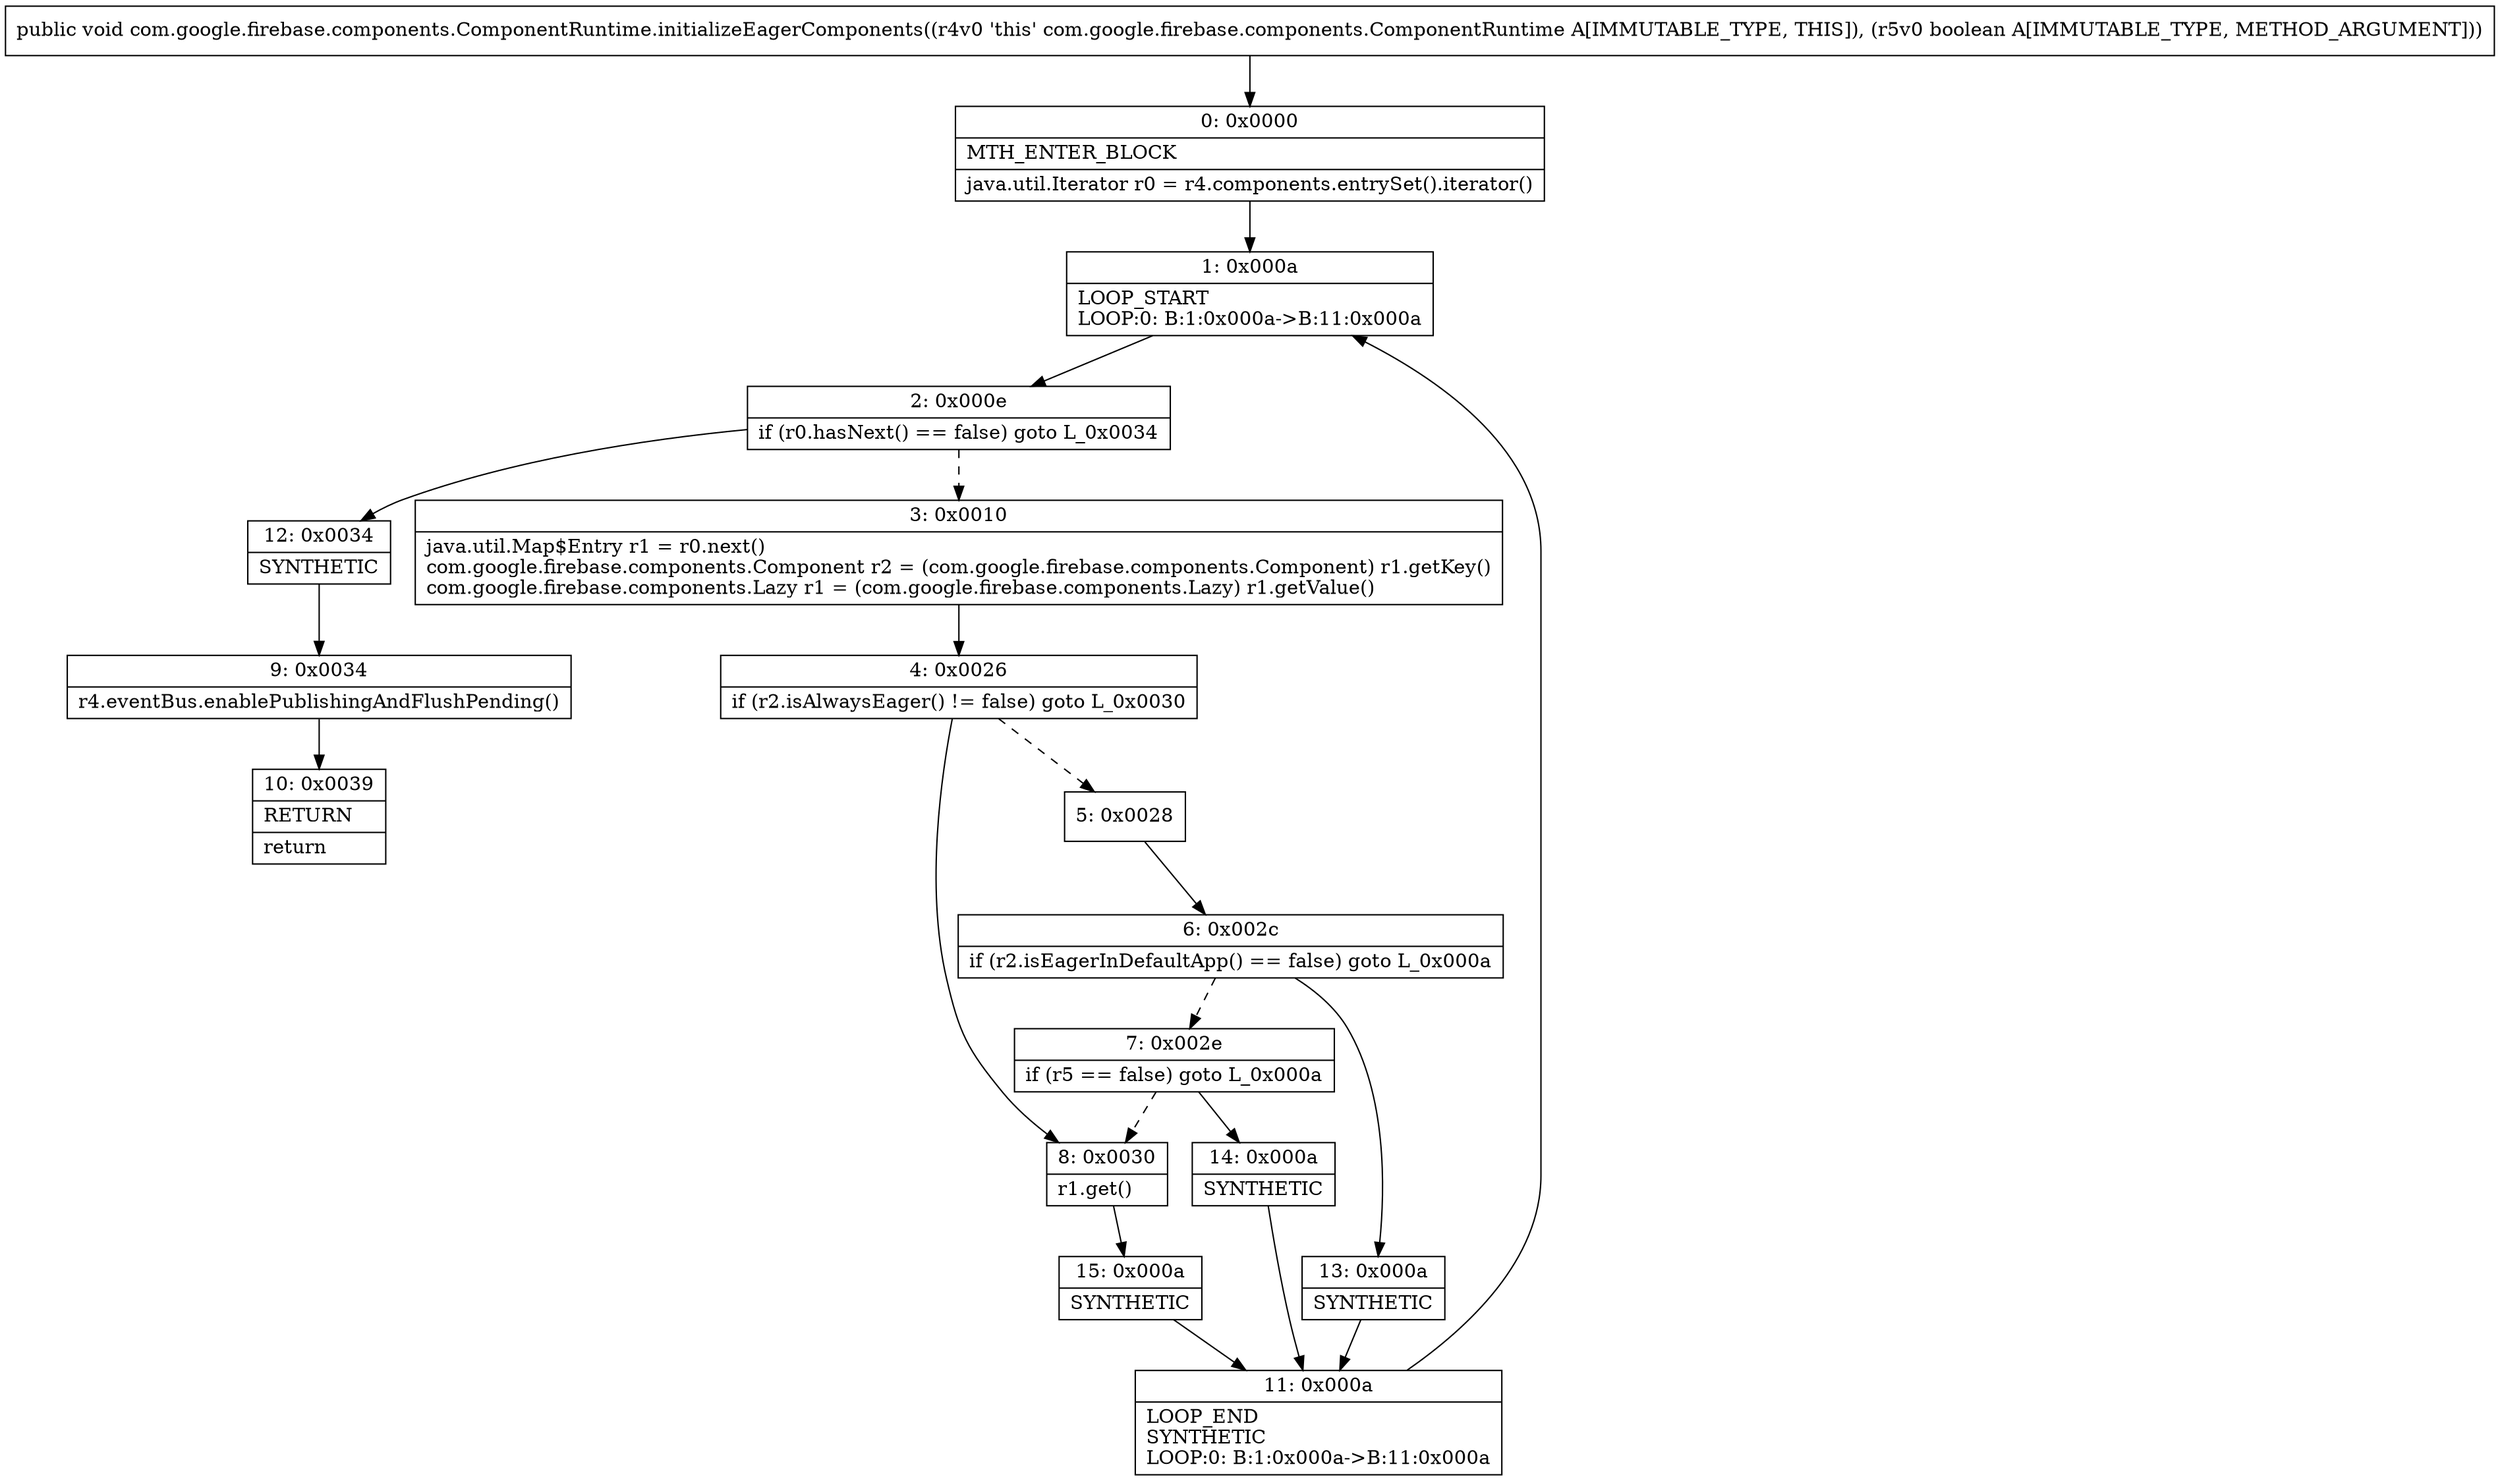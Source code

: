 digraph "CFG forcom.google.firebase.components.ComponentRuntime.initializeEagerComponents(Z)V" {
Node_0 [shape=record,label="{0\:\ 0x0000|MTH_ENTER_BLOCK\l|java.util.Iterator r0 = r4.components.entrySet().iterator()\l}"];
Node_1 [shape=record,label="{1\:\ 0x000a|LOOP_START\lLOOP:0: B:1:0x000a\-\>B:11:0x000a\l}"];
Node_2 [shape=record,label="{2\:\ 0x000e|if (r0.hasNext() == false) goto L_0x0034\l}"];
Node_3 [shape=record,label="{3\:\ 0x0010|java.util.Map$Entry r1 = r0.next()\lcom.google.firebase.components.Component r2 = (com.google.firebase.components.Component) r1.getKey()\lcom.google.firebase.components.Lazy r1 = (com.google.firebase.components.Lazy) r1.getValue()\l}"];
Node_4 [shape=record,label="{4\:\ 0x0026|if (r2.isAlwaysEager() != false) goto L_0x0030\l}"];
Node_5 [shape=record,label="{5\:\ 0x0028}"];
Node_6 [shape=record,label="{6\:\ 0x002c|if (r2.isEagerInDefaultApp() == false) goto L_0x000a\l}"];
Node_7 [shape=record,label="{7\:\ 0x002e|if (r5 == false) goto L_0x000a\l}"];
Node_8 [shape=record,label="{8\:\ 0x0030|r1.get()\l}"];
Node_9 [shape=record,label="{9\:\ 0x0034|r4.eventBus.enablePublishingAndFlushPending()\l}"];
Node_10 [shape=record,label="{10\:\ 0x0039|RETURN\l|return\l}"];
Node_11 [shape=record,label="{11\:\ 0x000a|LOOP_END\lSYNTHETIC\lLOOP:0: B:1:0x000a\-\>B:11:0x000a\l}"];
Node_12 [shape=record,label="{12\:\ 0x0034|SYNTHETIC\l}"];
Node_13 [shape=record,label="{13\:\ 0x000a|SYNTHETIC\l}"];
Node_14 [shape=record,label="{14\:\ 0x000a|SYNTHETIC\l}"];
Node_15 [shape=record,label="{15\:\ 0x000a|SYNTHETIC\l}"];
MethodNode[shape=record,label="{public void com.google.firebase.components.ComponentRuntime.initializeEagerComponents((r4v0 'this' com.google.firebase.components.ComponentRuntime A[IMMUTABLE_TYPE, THIS]), (r5v0 boolean A[IMMUTABLE_TYPE, METHOD_ARGUMENT])) }"];
MethodNode -> Node_0;
Node_0 -> Node_1;
Node_1 -> Node_2;
Node_2 -> Node_3[style=dashed];
Node_2 -> Node_12;
Node_3 -> Node_4;
Node_4 -> Node_5[style=dashed];
Node_4 -> Node_8;
Node_5 -> Node_6;
Node_6 -> Node_7[style=dashed];
Node_6 -> Node_13;
Node_7 -> Node_8[style=dashed];
Node_7 -> Node_14;
Node_8 -> Node_15;
Node_9 -> Node_10;
Node_11 -> Node_1;
Node_12 -> Node_9;
Node_13 -> Node_11;
Node_14 -> Node_11;
Node_15 -> Node_11;
}

